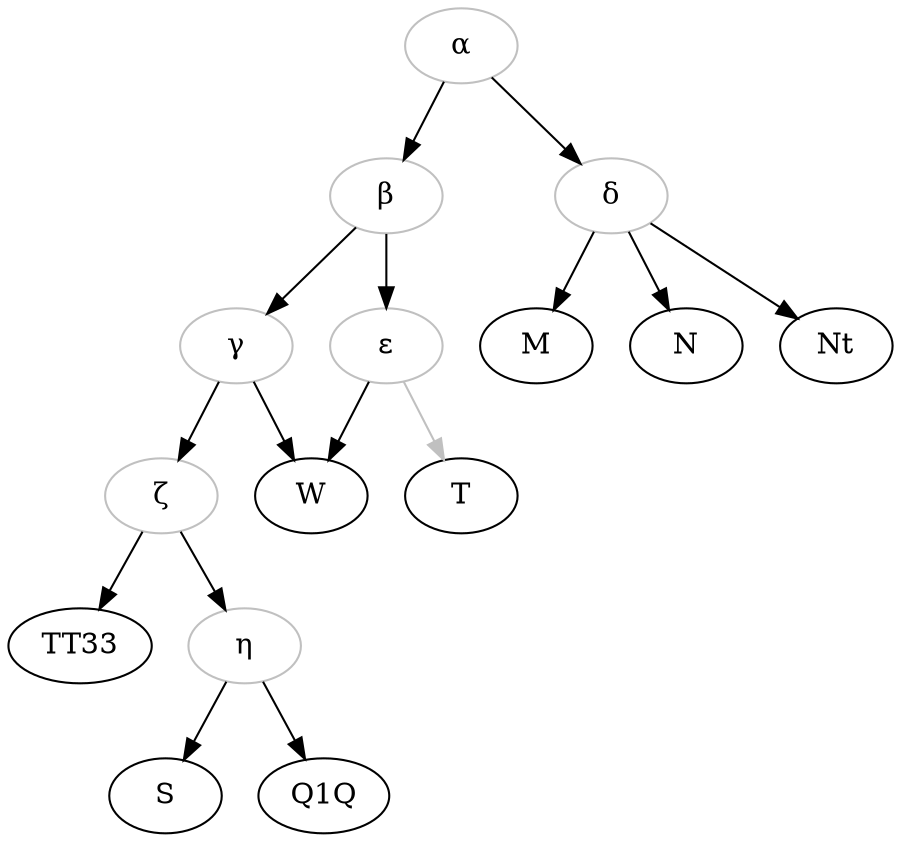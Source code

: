 digraph {
    alpha -> beta;
    alpha -> delta;
    delta -> M;
    delta -> N;
    delta -> Nt;
    beta -> gama;
    beta -> epsilon;
    gama -> W;
    epsilon -> W;
    epsilon -> T[color="grey"];
    gama -> zeta;
    zeta -> TT33
    zeta -> eta;
    eta -> S;
    eta -> Q1Q;
   
    alpha[color="grey",label="α" ];
    beta[color="grey", label="β"];
    delta[color="grey", label="δ"];
    epsilon[color="grey", label="ε"];
    gama[color="grey", label="γ"];
    zeta[color="grey", label="ζ"];
    eta[color="grey", label="η"];
}
